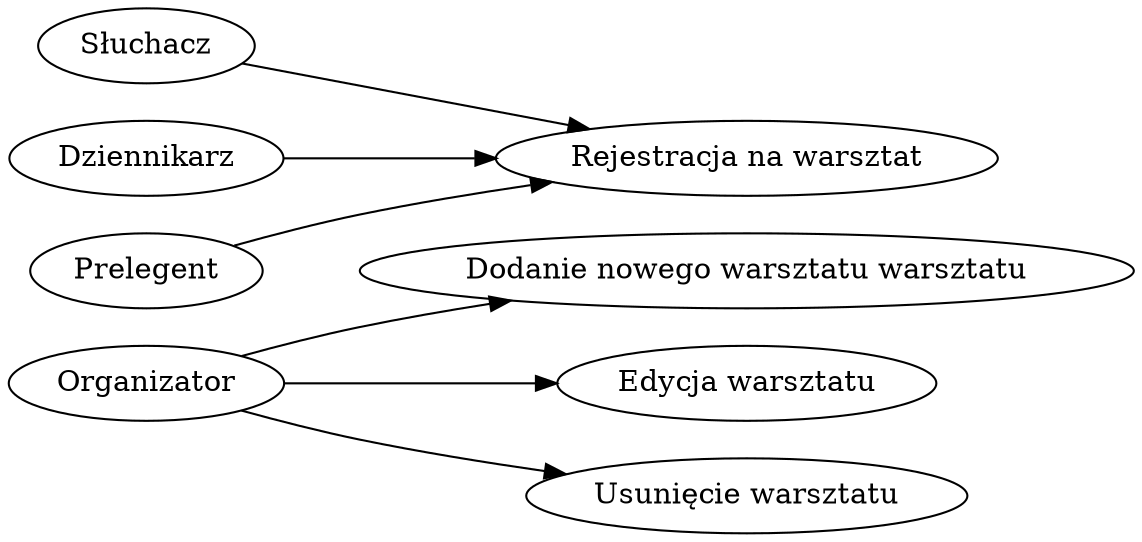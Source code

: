 digraph { rankdir=LR; "Organizator" -> "Dodanie nowego warsztatu warsztatu"
"Organizator" -> "Edycja warsztatu"
"Organizator" -> "Usunięcie warsztatu"
"Słuchacz" -> "Rejestracja na warsztat"
"Dziennikarz" -> "Rejestracja na warsztat"
"Prelegent" -> "Rejestracja na warsztat"
 }